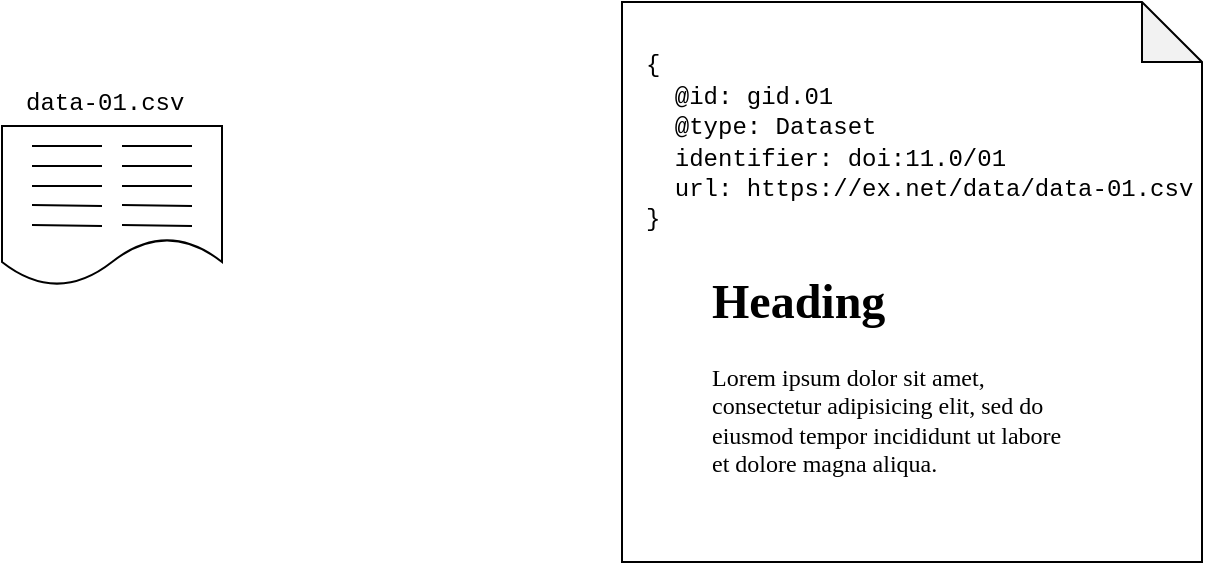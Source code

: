 <mxfile version="14.1.9" type="github">
  <diagram id="CJAuQIOr1ehYsyy2dsB5" name="Page-1">
    <mxGraphModel dx="797" dy="814" grid="1" gridSize="10" guides="1" tooltips="1" connect="1" arrows="1" fold="1" page="1" pageScale="1" pageWidth="850" pageHeight="1100" math="0" shadow="0">
      <root>
        <mxCell id="0" />
        <mxCell id="1" parent="0" />
        <mxCell id="sDBylw1gnawTHgjcesv9-18" value="" style="group" vertex="1" connectable="0" parent="1">
          <mxGeometry x="90" y="120" width="110" height="102" as="geometry" />
        </mxCell>
        <mxCell id="sDBylw1gnawTHgjcesv9-15" value="" style="group" vertex="1" connectable="0" parent="sDBylw1gnawTHgjcesv9-18">
          <mxGeometry y="22" width="110" height="80" as="geometry" />
        </mxCell>
        <mxCell id="sDBylw1gnawTHgjcesv9-1" value="" style="shape=document;whiteSpace=wrap;html=1;boundedLbl=1;container=0;" vertex="1" parent="sDBylw1gnawTHgjcesv9-15">
          <mxGeometry width="110" height="80" as="geometry" />
        </mxCell>
        <mxCell id="sDBylw1gnawTHgjcesv9-8" value="" style="group" vertex="1" connectable="0" parent="sDBylw1gnawTHgjcesv9-15">
          <mxGeometry x="15" y="10" width="35" height="40" as="geometry" />
        </mxCell>
        <mxCell id="sDBylw1gnawTHgjcesv9-2" value="" style="endArrow=none;html=1;" edge="1" parent="sDBylw1gnawTHgjcesv9-8">
          <mxGeometry x="-15" y="-10" width="50" height="50" as="geometry">
            <mxPoint y="10" as="sourcePoint" />
            <mxPoint x="35" y="10" as="targetPoint" />
          </mxGeometry>
        </mxCell>
        <mxCell id="sDBylw1gnawTHgjcesv9-3" value="" style="endArrow=none;html=1;" edge="1" parent="sDBylw1gnawTHgjcesv9-8">
          <mxGeometry x="-15" y="-10" width="50" height="50" as="geometry">
            <mxPoint y="20" as="sourcePoint" />
            <mxPoint x="35" y="20" as="targetPoint" />
          </mxGeometry>
        </mxCell>
        <mxCell id="sDBylw1gnawTHgjcesv9-4" value="" style="endArrow=none;html=1;" edge="1" parent="sDBylw1gnawTHgjcesv9-8">
          <mxGeometry x="-15" y="-10" width="50" height="50" as="geometry">
            <mxPoint y="29.5" as="sourcePoint" />
            <mxPoint x="35" y="30" as="targetPoint" />
          </mxGeometry>
        </mxCell>
        <mxCell id="sDBylw1gnawTHgjcesv9-5" value="" style="endArrow=none;html=1;" edge="1" parent="sDBylw1gnawTHgjcesv9-8">
          <mxGeometry x="-15" y="-10" width="50" height="50" as="geometry">
            <mxPoint y="39.5" as="sourcePoint" />
            <mxPoint x="35" y="40" as="targetPoint" />
          </mxGeometry>
        </mxCell>
        <mxCell id="sDBylw1gnawTHgjcesv9-6" value="" style="endArrow=none;html=1;" edge="1" parent="sDBylw1gnawTHgjcesv9-8">
          <mxGeometry x="-15" y="-10" width="50" height="50" as="geometry">
            <mxPoint as="sourcePoint" />
            <mxPoint x="35" as="targetPoint" />
          </mxGeometry>
        </mxCell>
        <mxCell id="sDBylw1gnawTHgjcesv9-9" value="" style="group" vertex="1" connectable="0" parent="sDBylw1gnawTHgjcesv9-15">
          <mxGeometry x="60" y="10" width="35" height="40" as="geometry" />
        </mxCell>
        <mxCell id="sDBylw1gnawTHgjcesv9-10" value="" style="endArrow=none;html=1;" edge="1" parent="sDBylw1gnawTHgjcesv9-9">
          <mxGeometry x="-15" y="-10" width="50" height="50" as="geometry">
            <mxPoint y="10" as="sourcePoint" />
            <mxPoint x="35" y="10" as="targetPoint" />
          </mxGeometry>
        </mxCell>
        <mxCell id="sDBylw1gnawTHgjcesv9-11" value="" style="endArrow=none;html=1;" edge="1" parent="sDBylw1gnawTHgjcesv9-9">
          <mxGeometry x="-15" y="-10" width="50" height="50" as="geometry">
            <mxPoint y="20" as="sourcePoint" />
            <mxPoint x="35" y="20" as="targetPoint" />
          </mxGeometry>
        </mxCell>
        <mxCell id="sDBylw1gnawTHgjcesv9-12" value="" style="endArrow=none;html=1;" edge="1" parent="sDBylw1gnawTHgjcesv9-9">
          <mxGeometry x="-15" y="-10" width="50" height="50" as="geometry">
            <mxPoint y="29.5" as="sourcePoint" />
            <mxPoint x="35" y="30" as="targetPoint" />
          </mxGeometry>
        </mxCell>
        <mxCell id="sDBylw1gnawTHgjcesv9-13" value="" style="endArrow=none;html=1;" edge="1" parent="sDBylw1gnawTHgjcesv9-9">
          <mxGeometry x="-15" y="-10" width="50" height="50" as="geometry">
            <mxPoint y="39.5" as="sourcePoint" />
            <mxPoint x="35" y="40" as="targetPoint" />
          </mxGeometry>
        </mxCell>
        <mxCell id="sDBylw1gnawTHgjcesv9-14" value="" style="endArrow=none;html=1;" edge="1" parent="sDBylw1gnawTHgjcesv9-9">
          <mxGeometry x="-15" y="-10" width="50" height="50" as="geometry">
            <mxPoint as="sourcePoint" />
            <mxPoint x="35" as="targetPoint" />
          </mxGeometry>
        </mxCell>
        <mxCell id="sDBylw1gnawTHgjcesv9-16" value="&lt;font face=&quot;Cousine&quot; data-font-src=&quot;https://fonts.googleapis.com/css?family=Cousine&quot;&gt;data-01.csv&lt;/font&gt;" style="text;html=1;align=left;verticalAlign=middle;resizable=0;points=[];autosize=1;fontFamily=Verdana;" vertex="1" parent="sDBylw1gnawTHgjcesv9-18">
          <mxGeometry x="10" width="90" height="20" as="geometry" />
        </mxCell>
        <mxCell id="sDBylw1gnawTHgjcesv9-23" value="" style="group" vertex="1" connectable="0" parent="1">
          <mxGeometry x="400" y="80" width="300" height="280" as="geometry" />
        </mxCell>
        <mxCell id="sDBylw1gnawTHgjcesv9-19" value="&lt;font face=&quot;Cousine&quot; data-font-src=&quot;https://fonts.googleapis.com/css?family=Cousine&quot;&gt;&lt;br&gt;&lt;/font&gt;" style="shape=note;whiteSpace=wrap;html=1;backgroundOutline=1;darkOpacity=0.05;fontFamily=Verdana;align=left;" vertex="1" parent="sDBylw1gnawTHgjcesv9-23">
          <mxGeometry width="290" height="280" as="geometry" />
        </mxCell>
        <mxCell id="sDBylw1gnawTHgjcesv9-21" value="&lt;span style=&quot;font-family: &amp;#34;cousine&amp;#34;&quot;&gt;{&lt;/span&gt;&lt;br style=&quot;font-family: &amp;#34;cousine&amp;#34;&quot;&gt;&lt;span style=&quot;font-family: &amp;#34;cousine&amp;#34;&quot;&gt;&amp;nbsp; @id: gid.01&lt;/span&gt;&lt;br style=&quot;font-family: &amp;#34;cousine&amp;#34;&quot;&gt;&lt;span style=&quot;font-family: &amp;#34;cousine&amp;#34;&quot;&gt;&amp;nbsp; @type: Dataset&lt;/span&gt;&lt;br style=&quot;font-family: &amp;#34;cousine&amp;#34;&quot;&gt;&lt;span style=&quot;font-family: &amp;#34;cousine&amp;#34;&quot;&gt;&amp;nbsp; identifier: doi:11.0/01&lt;/span&gt;&lt;br style=&quot;font-family: &amp;#34;cousine&amp;#34;&quot;&gt;&lt;span style=&quot;font-family: &amp;#34;cousine&amp;#34;&quot;&gt;&amp;nbsp; url: https://ex.net/data/data-01.csv&lt;/span&gt;&lt;br style=&quot;font-family: &amp;#34;cousine&amp;#34;&quot;&gt;&lt;div&gt;&lt;span style=&quot;font-family: &amp;#34;cousine&amp;#34;&quot;&gt;}&lt;/span&gt;&lt;/div&gt;" style="text;html=1;align=left;verticalAlign=middle;resizable=0;points=[];autosize=1;fontFamily=Verdana;" vertex="1" parent="sDBylw1gnawTHgjcesv9-23">
          <mxGeometry x="10" y="20" width="290" height="100" as="geometry" />
        </mxCell>
        <mxCell id="sDBylw1gnawTHgjcesv9-22" value="&lt;h1&gt;Heading&lt;/h1&gt;&lt;p&gt;Lorem ipsum dolor sit amet, consectetur adipisicing elit, sed do eiusmod tempor incididunt ut labore et dolore magna aliqua.&lt;/p&gt;" style="text;html=1;strokeColor=none;fillColor=none;spacing=5;spacingTop=-20;whiteSpace=wrap;overflow=hidden;rounded=0;fontFamily=Verdana;" vertex="1" parent="sDBylw1gnawTHgjcesv9-23">
          <mxGeometry x="40" y="130" width="190" height="120" as="geometry" />
        </mxCell>
      </root>
    </mxGraphModel>
  </diagram>
</mxfile>
